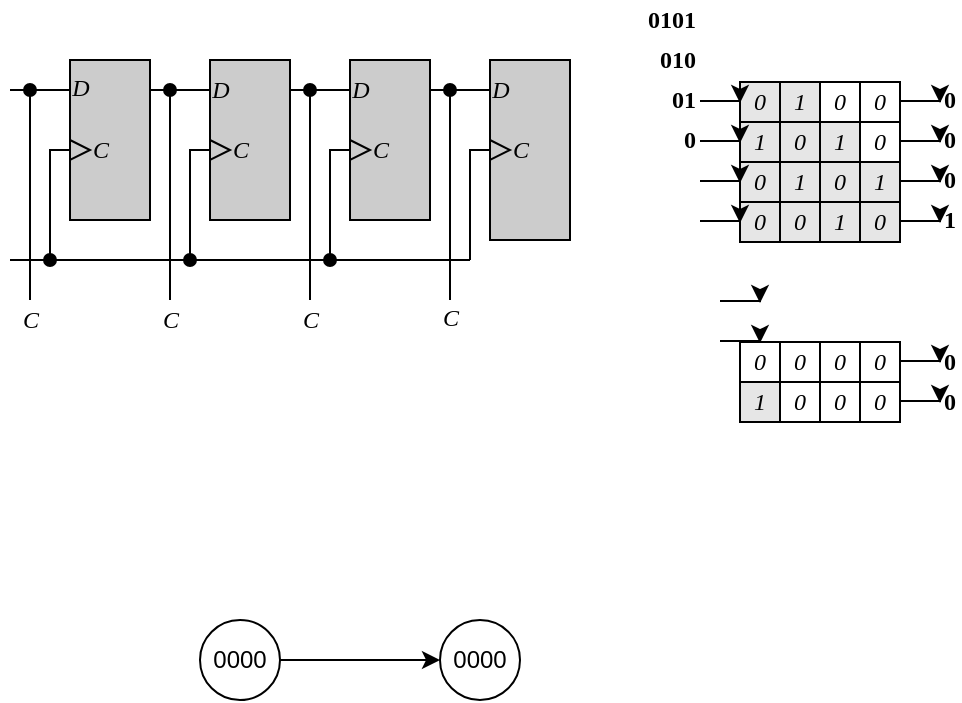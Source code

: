 <mxfile version="24.7.8">
  <diagram name="Página-1" id="tULwb6cwInRSYcNm1W4O">
    <mxGraphModel dx="592" dy="346" grid="1" gridSize="10" guides="1" tooltips="1" connect="1" arrows="1" fold="1" page="1" pageScale="1" pageWidth="827" pageHeight="1169" background="#ffffff" math="0" shadow="0">
      <root>
        <mxCell id="0" />
        <mxCell id="1" parent="0" />
        <mxCell id="D2A4vbr5BBzfwMiu7smM-7" value="" style="group" parent="1" vertex="1" connectable="0">
          <mxGeometry x="45" y="40" width="50" height="80" as="geometry" />
        </mxCell>
        <mxCell id="D2A4vbr5BBzfwMiu7smM-1" value="" style="rounded=0;whiteSpace=wrap;html=1;fillColor=#CCCCCC;strokeColor=#000000;" parent="D2A4vbr5BBzfwMiu7smM-7" vertex="1">
          <mxGeometry x="10" width="40" height="80" as="geometry" />
        </mxCell>
        <mxCell id="D2A4vbr5BBzfwMiu7smM-2" value="&lt;i&gt;&lt;font face=&quot;Times New Roman&quot;&gt;D&lt;/font&gt;&lt;/i&gt;" style="text;html=1;align=center;verticalAlign=middle;resizable=0;points=[];autosize=1;fontColor=#000000;" parent="D2A4vbr5BBzfwMiu7smM-7" vertex="1">
          <mxGeometry y="-1" width="30" height="30" as="geometry" />
        </mxCell>
        <mxCell id="D2A4vbr5BBzfwMiu7smM-5" value="&lt;i&gt;&lt;font face=&quot;Times New Roman&quot;&gt;C&lt;/font&gt;&lt;/i&gt;" style="text;html=1;align=center;verticalAlign=middle;resizable=0;points=[];autosize=1;fontColor=#000000;" parent="D2A4vbr5BBzfwMiu7smM-7" vertex="1">
          <mxGeometry x="10" y="30" width="30" height="30" as="geometry" />
        </mxCell>
        <mxCell id="D2A4vbr5BBzfwMiu7smM-6" value="" style="triangle;whiteSpace=wrap;html=1;fillColor=none;strokeColor=#000000;" parent="D2A4vbr5BBzfwMiu7smM-7" vertex="1">
          <mxGeometry x="10" y="40" width="10" height="10" as="geometry" />
        </mxCell>
        <mxCell id="D2A4vbr5BBzfwMiu7smM-8" value="" style="group" parent="1" vertex="1" connectable="0">
          <mxGeometry x="115" y="40" width="50" height="80" as="geometry" />
        </mxCell>
        <mxCell id="D2A4vbr5BBzfwMiu7smM-9" value="" style="rounded=0;whiteSpace=wrap;html=1;fillColor=#CCCCCC;strokeColor=#000000;" parent="D2A4vbr5BBzfwMiu7smM-8" vertex="1">
          <mxGeometry x="10" width="40" height="80" as="geometry" />
        </mxCell>
        <mxCell id="D2A4vbr5BBzfwMiu7smM-10" value="&lt;font face=&quot;Times New Roman&quot;&gt;&lt;i style=&quot;&quot;&gt;D&lt;/i&gt;&lt;/font&gt;" style="text;html=1;align=center;verticalAlign=middle;resizable=0;points=[];autosize=1;fontColor=#000000;" parent="D2A4vbr5BBzfwMiu7smM-8" vertex="1">
          <mxGeometry width="30" height="30" as="geometry" />
        </mxCell>
        <mxCell id="D2A4vbr5BBzfwMiu7smM-11" value="&lt;i&gt;&lt;font face=&quot;Times New Roman&quot;&gt;C&lt;/font&gt;&lt;/i&gt;" style="text;html=1;align=center;verticalAlign=middle;resizable=0;points=[];autosize=1;fontColor=#000000;" parent="D2A4vbr5BBzfwMiu7smM-8" vertex="1">
          <mxGeometry x="10" y="30" width="30" height="30" as="geometry" />
        </mxCell>
        <mxCell id="D2A4vbr5BBzfwMiu7smM-12" value="" style="triangle;whiteSpace=wrap;html=1;fillColor=none;strokeColor=#000000;" parent="D2A4vbr5BBzfwMiu7smM-8" vertex="1">
          <mxGeometry x="10" y="40" width="10" height="10" as="geometry" />
        </mxCell>
        <mxCell id="D2A4vbr5BBzfwMiu7smM-24" value="" style="endArrow=none;html=1;rounded=0;strokeColor=#000000;entryX=0;entryY=0.5;entryDx=0;entryDy=0;endFill=0;startArrow=oval;startFill=1;" parent="D2A4vbr5BBzfwMiu7smM-8" target="D2A4vbr5BBzfwMiu7smM-12" edge="1">
          <mxGeometry width="50" height="50" relative="1" as="geometry">
            <mxPoint y="100" as="sourcePoint" />
            <mxPoint x="10" y="40" as="targetPoint" />
            <Array as="points">
              <mxPoint y="45" />
            </Array>
          </mxGeometry>
        </mxCell>
        <mxCell id="D2A4vbr5BBzfwMiu7smM-13" value="" style="group" parent="1" vertex="1" connectable="0">
          <mxGeometry x="185" y="40" width="50" height="80" as="geometry" />
        </mxCell>
        <mxCell id="D2A4vbr5BBzfwMiu7smM-14" value="" style="rounded=0;whiteSpace=wrap;html=1;fillColor=#CCCCCC;strokeColor=#000000;" parent="D2A4vbr5BBzfwMiu7smM-13" vertex="1">
          <mxGeometry x="10" width="40" height="80" as="geometry" />
        </mxCell>
        <mxCell id="D2A4vbr5BBzfwMiu7smM-15" value="&lt;i&gt;&lt;font face=&quot;Times New Roman&quot;&gt;D&lt;/font&gt;&lt;/i&gt;" style="text;html=1;align=center;verticalAlign=middle;resizable=0;points=[];autosize=1;fontColor=#000000;" parent="D2A4vbr5BBzfwMiu7smM-13" vertex="1">
          <mxGeometry width="30" height="30" as="geometry" />
        </mxCell>
        <mxCell id="D2A4vbr5BBzfwMiu7smM-16" value="&lt;i&gt;&lt;font face=&quot;Times New Roman&quot;&gt;C&lt;/font&gt;&lt;/i&gt;" style="text;html=1;align=center;verticalAlign=middle;resizable=0;points=[];autosize=1;fontColor=#000000;" parent="D2A4vbr5BBzfwMiu7smM-13" vertex="1">
          <mxGeometry x="10" y="30" width="30" height="30" as="geometry" />
        </mxCell>
        <mxCell id="D2A4vbr5BBzfwMiu7smM-17" value="" style="triangle;whiteSpace=wrap;html=1;fillColor=none;strokeColor=#000000;" parent="D2A4vbr5BBzfwMiu7smM-13" vertex="1">
          <mxGeometry x="10" y="40" width="10" height="10" as="geometry" />
        </mxCell>
        <mxCell id="D2A4vbr5BBzfwMiu7smM-25" value="" style="endArrow=none;html=1;rounded=0;strokeColor=#000000;entryX=0;entryY=0.5;entryDx=0;entryDy=0;startArrow=oval;startFill=1;" parent="D2A4vbr5BBzfwMiu7smM-13" target="D2A4vbr5BBzfwMiu7smM-17" edge="1">
          <mxGeometry width="50" height="50" relative="1" as="geometry">
            <mxPoint y="100" as="sourcePoint" />
            <mxPoint x="10" y="50" as="targetPoint" />
            <Array as="points">
              <mxPoint y="45" />
            </Array>
          </mxGeometry>
        </mxCell>
        <mxCell id="D2A4vbr5BBzfwMiu7smM-32" value="" style="endArrow=none;html=1;rounded=0;strokeColor=#000000;" parent="D2A4vbr5BBzfwMiu7smM-13" edge="1">
          <mxGeometry width="50" height="50" relative="1" as="geometry">
            <mxPoint x="-20" y="15" as="sourcePoint" />
            <mxPoint x="10" y="15" as="targetPoint" />
          </mxGeometry>
        </mxCell>
        <mxCell id="D2A4vbr5BBzfwMiu7smM-18" value="" style="group" parent="1" vertex="1" connectable="0">
          <mxGeometry x="255" y="40" width="50" height="90" as="geometry" />
        </mxCell>
        <mxCell id="D2A4vbr5BBzfwMiu7smM-19" value="" style="rounded=0;whiteSpace=wrap;html=1;fillColor=#CCCCCC;strokeColor=#000000;" parent="D2A4vbr5BBzfwMiu7smM-18" vertex="1">
          <mxGeometry x="10" width="40" height="90" as="geometry" />
        </mxCell>
        <mxCell id="D2A4vbr5BBzfwMiu7smM-20" value="&lt;font face=&quot;Times New Roman&quot;&gt;&lt;i&gt;D&lt;/i&gt;&lt;/font&gt;" style="text;html=1;align=center;verticalAlign=middle;resizable=0;points=[];autosize=1;fontColor=#000000;" parent="D2A4vbr5BBzfwMiu7smM-18" vertex="1">
          <mxGeometry width="30" height="30" as="geometry" />
        </mxCell>
        <mxCell id="D2A4vbr5BBzfwMiu7smM-21" value="&lt;i&gt;&lt;font face=&quot;Times New Roman&quot;&gt;C&lt;/font&gt;&lt;/i&gt;" style="text;html=1;align=center;verticalAlign=middle;resizable=0;points=[];autosize=1;fontColor=#000000;" parent="D2A4vbr5BBzfwMiu7smM-18" vertex="1">
          <mxGeometry x="10" y="30" width="30" height="30" as="geometry" />
        </mxCell>
        <mxCell id="D2A4vbr5BBzfwMiu7smM-22" value="" style="triangle;whiteSpace=wrap;html=1;fillColor=none;strokeColor=#000000;" parent="D2A4vbr5BBzfwMiu7smM-18" vertex="1">
          <mxGeometry x="10" y="40" width="10" height="10" as="geometry" />
        </mxCell>
        <mxCell id="D2A4vbr5BBzfwMiu7smM-26" value="" style="endArrow=none;html=1;rounded=0;strokeColor=#000000;entryX=0;entryY=0.5;entryDx=0;entryDy=0;" parent="D2A4vbr5BBzfwMiu7smM-18" target="D2A4vbr5BBzfwMiu7smM-22" edge="1">
          <mxGeometry width="50" height="50" relative="1" as="geometry">
            <mxPoint y="100" as="sourcePoint" />
            <mxPoint x="10" y="50" as="targetPoint" />
            <Array as="points">
              <mxPoint y="45" />
            </Array>
          </mxGeometry>
        </mxCell>
        <mxCell id="D2A4vbr5BBzfwMiu7smM-23" value="" style="endArrow=none;html=1;rounded=0;strokeColor=#000000;entryX=0;entryY=0.5;entryDx=0;entryDy=0;startArrow=oval;startFill=1;" parent="1" target="D2A4vbr5BBzfwMiu7smM-6" edge="1">
          <mxGeometry width="50" height="50" relative="1" as="geometry">
            <mxPoint x="45" y="140" as="sourcePoint" />
            <mxPoint x="55" y="90" as="targetPoint" />
            <Array as="points">
              <mxPoint x="45" y="85" />
            </Array>
          </mxGeometry>
        </mxCell>
        <mxCell id="D2A4vbr5BBzfwMiu7smM-29" value="" style="endArrow=none;html=1;rounded=0;strokeColor=#000000;" parent="1" edge="1">
          <mxGeometry width="50" height="50" relative="1" as="geometry">
            <mxPoint x="25" y="140" as="sourcePoint" />
            <mxPoint x="255" y="140" as="targetPoint" />
          </mxGeometry>
        </mxCell>
        <mxCell id="D2A4vbr5BBzfwMiu7smM-30" value="" style="endArrow=none;html=1;rounded=0;strokeColor=#000000;" parent="1" edge="1">
          <mxGeometry width="50" height="50" relative="1" as="geometry">
            <mxPoint x="25" y="55" as="sourcePoint" />
            <mxPoint x="55" y="55" as="targetPoint" />
          </mxGeometry>
        </mxCell>
        <mxCell id="D2A4vbr5BBzfwMiu7smM-31" value="" style="endArrow=none;html=1;rounded=0;strokeColor=#000000;" parent="1" edge="1">
          <mxGeometry width="50" height="50" relative="1" as="geometry">
            <mxPoint x="95" y="55" as="sourcePoint" />
            <mxPoint x="125" y="55" as="targetPoint" />
          </mxGeometry>
        </mxCell>
        <mxCell id="D2A4vbr5BBzfwMiu7smM-33" value="" style="endArrow=none;html=1;rounded=0;strokeColor=#000000;" parent="1" edge="1">
          <mxGeometry width="50" height="50" relative="1" as="geometry">
            <mxPoint x="235" y="55" as="sourcePoint" />
            <mxPoint x="265" y="55" as="targetPoint" />
          </mxGeometry>
        </mxCell>
        <mxCell id="D2A4vbr5BBzfwMiu7smM-36" value="" style="endArrow=none;html=1;rounded=0;strokeColor=#000000;startArrow=oval;startFill=1;" parent="1" edge="1">
          <mxGeometry width="50" height="50" relative="1" as="geometry">
            <mxPoint x="105" y="55" as="sourcePoint" />
            <mxPoint x="105" y="160" as="targetPoint" />
          </mxGeometry>
        </mxCell>
        <mxCell id="D2A4vbr5BBzfwMiu7smM-37" value="" style="endArrow=none;html=1;rounded=0;strokeColor=#000000;startArrow=oval;startFill=1;" parent="1" edge="1">
          <mxGeometry width="50" height="50" relative="1" as="geometry">
            <mxPoint x="175" y="55" as="sourcePoint" />
            <mxPoint x="175" y="160" as="targetPoint" />
          </mxGeometry>
        </mxCell>
        <mxCell id="D2A4vbr5BBzfwMiu7smM-38" value="" style="endArrow=none;html=1;rounded=0;strokeColor=#000000;startArrow=oval;startFill=1;" parent="1" edge="1">
          <mxGeometry width="50" height="50" relative="1" as="geometry">
            <mxPoint x="35" y="55" as="sourcePoint" />
            <mxPoint x="35" y="160" as="targetPoint" />
          </mxGeometry>
        </mxCell>
        <mxCell id="D2A4vbr5BBzfwMiu7smM-39" value="" style="endArrow=none;html=1;rounded=0;strokeColor=#000000;startArrow=oval;startFill=1;" parent="1" edge="1">
          <mxGeometry width="50" height="50" relative="1" as="geometry">
            <mxPoint x="245" y="55" as="sourcePoint" />
            <mxPoint x="245" y="160" as="targetPoint" />
          </mxGeometry>
        </mxCell>
        <mxCell id="D2A4vbr5BBzfwMiu7smM-41" value="&lt;i&gt;&lt;font face=&quot;Times New Roman&quot;&gt;C&lt;/font&gt;&lt;/i&gt;" style="text;html=1;align=center;verticalAlign=middle;resizable=0;points=[];autosize=1;fontColor=#000000;" parent="1" vertex="1">
          <mxGeometry x="20" y="155" width="30" height="30" as="geometry" />
        </mxCell>
        <mxCell id="D2A4vbr5BBzfwMiu7smM-42" value="&lt;i&gt;&lt;font face=&quot;Times New Roman&quot;&gt;C&lt;/font&gt;&lt;/i&gt;" style="text;html=1;align=center;verticalAlign=middle;resizable=0;points=[];autosize=1;fontColor=#000000;" parent="1" vertex="1">
          <mxGeometry x="90" y="155" width="30" height="30" as="geometry" />
        </mxCell>
        <mxCell id="D2A4vbr5BBzfwMiu7smM-43" value="&lt;i&gt;&lt;font face=&quot;Times New Roman&quot;&gt;C&lt;/font&gt;&lt;/i&gt;" style="text;html=1;align=center;verticalAlign=middle;resizable=0;points=[];autosize=1;fontColor=#000000;" parent="1" vertex="1">
          <mxGeometry x="160" y="155" width="30" height="30" as="geometry" />
        </mxCell>
        <mxCell id="D2A4vbr5BBzfwMiu7smM-44" value="&lt;i&gt;&lt;font face=&quot;Times New Roman&quot;&gt;C&lt;/font&gt;&lt;/i&gt;" style="text;html=1;align=center;verticalAlign=middle;resizable=0;points=[];autosize=1;fontColor=#000000;" parent="1" vertex="1">
          <mxGeometry x="230" y="154" width="30" height="30" as="geometry" />
        </mxCell>
        <mxCell id="D2A4vbr5BBzfwMiu7smM-45" value="&lt;font color=&quot;#000000&quot; face=&quot;Times New Roman&quot;&gt;&lt;i&gt;0&lt;/i&gt;&lt;/font&gt;" style="rounded=0;whiteSpace=wrap;html=1;strokeColor=#000000;fillColor=#FFFFFF;" parent="1" vertex="1">
          <mxGeometry x="390" y="181" width="20" height="20" as="geometry" />
        </mxCell>
        <mxCell id="D2A4vbr5BBzfwMiu7smM-65" value="&lt;font color=&quot;#000000&quot; face=&quot;Times New Roman&quot;&gt;&lt;i&gt;0&lt;/i&gt;&lt;/font&gt;" style="rounded=0;whiteSpace=wrap;html=1;strokeColor=#000000;fillColor=#FFFFFF;" parent="1" vertex="1">
          <mxGeometry x="410" y="181" width="20" height="20" as="geometry" />
        </mxCell>
        <mxCell id="D2A4vbr5BBzfwMiu7smM-66" value="&lt;font color=&quot;#000000&quot; face=&quot;Times New Roman&quot;&gt;&lt;i&gt;0&lt;/i&gt;&lt;/font&gt;" style="rounded=0;whiteSpace=wrap;html=1;strokeColor=#000000;fillColor=#FFFFFF;" parent="1" vertex="1">
          <mxGeometry x="430" y="181" width="20" height="20" as="geometry" />
        </mxCell>
        <mxCell id="D2A4vbr5BBzfwMiu7smM-67" value="&lt;font color=&quot;#000000&quot; face=&quot;Times New Roman&quot;&gt;&lt;i&gt;0&lt;/i&gt;&lt;/font&gt;" style="rounded=0;whiteSpace=wrap;html=1;strokeColor=#000000;fillColor=#FFFFFF;" parent="1" vertex="1">
          <mxGeometry x="450" y="181" width="20" height="20" as="geometry" />
        </mxCell>
        <mxCell id="D2A4vbr5BBzfwMiu7smM-68" value="&lt;font color=&quot;#000000&quot; face=&quot;Times New Roman&quot;&gt;&lt;i&gt;1&lt;/i&gt;&lt;/font&gt;" style="rounded=0;whiteSpace=wrap;html=1;strokeColor=#000000;fillColor=#E6E6E6;" parent="1" vertex="1">
          <mxGeometry x="390" y="201" width="20" height="20" as="geometry" />
        </mxCell>
        <mxCell id="D2A4vbr5BBzfwMiu7smM-69" value="&lt;font color=&quot;#000000&quot; face=&quot;Times New Roman&quot;&gt;&lt;i&gt;0&lt;/i&gt;&lt;/font&gt;" style="rounded=0;whiteSpace=wrap;html=1;strokeColor=#000000;fillColor=#FFFFFF;" parent="1" vertex="1">
          <mxGeometry x="410" y="201" width="20" height="20" as="geometry" />
        </mxCell>
        <mxCell id="D2A4vbr5BBzfwMiu7smM-70" value="&lt;font color=&quot;#000000&quot; face=&quot;Times New Roman&quot;&gt;&lt;i&gt;0&lt;/i&gt;&lt;/font&gt;" style="rounded=0;whiteSpace=wrap;html=1;strokeColor=#000000;fillColor=#FFFFFF;" parent="1" vertex="1">
          <mxGeometry x="430" y="201" width="20" height="20" as="geometry" />
        </mxCell>
        <mxCell id="D2A4vbr5BBzfwMiu7smM-71" value="&lt;font color=&quot;#000000&quot; face=&quot;Times New Roman&quot;&gt;&lt;i&gt;0&lt;/i&gt;&lt;/font&gt;" style="rounded=0;whiteSpace=wrap;html=1;strokeColor=#000000;fillColor=#FFFFFF;" parent="1" vertex="1">
          <mxGeometry x="450" y="201" width="20" height="20" as="geometry" />
        </mxCell>
        <mxCell id="D2A4vbr5BBzfwMiu7smM-72" value="&lt;font color=&quot;#000000&quot; face=&quot;Times New Roman&quot;&gt;&lt;i&gt;0&lt;/i&gt;&lt;/font&gt;" style="rounded=0;whiteSpace=wrap;html=1;strokeColor=#000000;fillColor=#E6E6E6;" parent="1" vertex="1">
          <mxGeometry x="390" y="51" width="20" height="20" as="geometry" />
        </mxCell>
        <mxCell id="D2A4vbr5BBzfwMiu7smM-73" value="&lt;font color=&quot;#000000&quot; face=&quot;Times New Roman&quot;&gt;&lt;i&gt;1&lt;/i&gt;&lt;/font&gt;" style="rounded=0;whiteSpace=wrap;html=1;strokeColor=#000000;fillColor=#E6E6E6;" parent="1" vertex="1">
          <mxGeometry x="410" y="51" width="20" height="20" as="geometry" />
        </mxCell>
        <mxCell id="D2A4vbr5BBzfwMiu7smM-74" value="&lt;font color=&quot;#000000&quot; face=&quot;Times New Roman&quot;&gt;&lt;i&gt;0&lt;/i&gt;&lt;/font&gt;" style="rounded=0;whiteSpace=wrap;html=1;strokeColor=#000000;fillColor=#FFFFFF;" parent="1" vertex="1">
          <mxGeometry x="430" y="51" width="20" height="20" as="geometry" />
        </mxCell>
        <mxCell id="D2A4vbr5BBzfwMiu7smM-75" value="&lt;font color=&quot;#000000&quot; face=&quot;Times New Roman&quot;&gt;&lt;i&gt;0&lt;/i&gt;&lt;/font&gt;" style="rounded=0;whiteSpace=wrap;html=1;strokeColor=#000000;fillColor=#FFFFFF;" parent="1" vertex="1">
          <mxGeometry x="450" y="51" width="20" height="20" as="geometry" />
        </mxCell>
        <mxCell id="D2A4vbr5BBzfwMiu7smM-76" value="&lt;font color=&quot;#000000&quot; face=&quot;Times New Roman&quot;&gt;&lt;i&gt;1&lt;/i&gt;&lt;/font&gt;" style="rounded=0;whiteSpace=wrap;html=1;strokeColor=#000000;fillColor=#E6E6E6;" parent="1" vertex="1">
          <mxGeometry x="390" y="71" width="20" height="20" as="geometry" />
        </mxCell>
        <mxCell id="D2A4vbr5BBzfwMiu7smM-77" value="&lt;font color=&quot;#000000&quot; face=&quot;Times New Roman&quot;&gt;&lt;i&gt;0&lt;/i&gt;&lt;/font&gt;" style="rounded=0;whiteSpace=wrap;html=1;strokeColor=#000000;fillColor=#E6E6E6;" parent="1" vertex="1">
          <mxGeometry x="410" y="71" width="20" height="20" as="geometry" />
        </mxCell>
        <mxCell id="D2A4vbr5BBzfwMiu7smM-78" value="&lt;font color=&quot;#000000&quot; face=&quot;Times New Roman&quot;&gt;&lt;i&gt;1&lt;/i&gt;&lt;/font&gt;" style="rounded=0;whiteSpace=wrap;html=1;strokeColor=#000000;fillColor=#E6E6E6;" parent="1" vertex="1">
          <mxGeometry x="430" y="71" width="20" height="20" as="geometry" />
        </mxCell>
        <mxCell id="D2A4vbr5BBzfwMiu7smM-79" value="&lt;font color=&quot;#000000&quot; face=&quot;Times New Roman&quot;&gt;&lt;i&gt;0&lt;/i&gt;&lt;/font&gt;" style="rounded=0;whiteSpace=wrap;html=1;strokeColor=#000000;fillColor=#FFFFFF;" parent="1" vertex="1">
          <mxGeometry x="450" y="71" width="20" height="20" as="geometry" />
        </mxCell>
        <mxCell id="D2A4vbr5BBzfwMiu7smM-80" value="&lt;font color=&quot;#000000&quot; face=&quot;Times New Roman&quot;&gt;&lt;i&gt;0&lt;/i&gt;&lt;/font&gt;" style="rounded=0;whiteSpace=wrap;html=1;strokeColor=#000000;fillColor=#E6E6E6;" parent="1" vertex="1">
          <mxGeometry x="390" y="91" width="20" height="20" as="geometry" />
        </mxCell>
        <mxCell id="D2A4vbr5BBzfwMiu7smM-81" value="&lt;font color=&quot;#000000&quot; face=&quot;Times New Roman&quot;&gt;&lt;i&gt;1&lt;/i&gt;&lt;/font&gt;" style="rounded=0;whiteSpace=wrap;html=1;strokeColor=#000000;fillColor=#E6E6E6;" parent="1" vertex="1">
          <mxGeometry x="410" y="91" width="20" height="20" as="geometry" />
        </mxCell>
        <mxCell id="D2A4vbr5BBzfwMiu7smM-82" value="&lt;font color=&quot;#000000&quot; face=&quot;Times New Roman&quot;&gt;&lt;i&gt;0&lt;/i&gt;&lt;/font&gt;" style="rounded=0;whiteSpace=wrap;html=1;strokeColor=#000000;fillColor=#E6E6E6;" parent="1" vertex="1">
          <mxGeometry x="430" y="91" width="20" height="20" as="geometry" />
        </mxCell>
        <mxCell id="D2A4vbr5BBzfwMiu7smM-83" value="&lt;font color=&quot;#000000&quot; face=&quot;Times New Roman&quot;&gt;&lt;i&gt;1&lt;/i&gt;&lt;/font&gt;" style="rounded=0;whiteSpace=wrap;html=1;strokeColor=#000000;fillColor=#E6E6E6;" parent="1" vertex="1">
          <mxGeometry x="450" y="91" width="20" height="20" as="geometry" />
        </mxCell>
        <mxCell id="D2A4vbr5BBzfwMiu7smM-85" value="&lt;h1 style=&quot;margin-top: 0px; font-size: 12px;&quot;&gt;0101&lt;/h1&gt;" style="text;html=1;whiteSpace=wrap;overflow=hidden;rounded=0;fontColor=#000000;fontStyle=0;fontFamily=Times New Roman;fontSize=12;verticalAlign=middle;align=right;" parent="1" vertex="1">
          <mxGeometry x="340" y="10" width="30" height="20" as="geometry" />
        </mxCell>
        <mxCell id="D2A4vbr5BBzfwMiu7smM-86" value="&lt;h1 style=&quot;margin-top: 0px; font-size: 12px;&quot;&gt;010&lt;/h1&gt;" style="text;html=1;whiteSpace=wrap;overflow=hidden;rounded=0;fontColor=#000000;fontStyle=0;fontFamily=Times New Roman;fontSize=12;verticalAlign=middle;align=right;" parent="1" vertex="1">
          <mxGeometry x="340" y="30" width="30" height="20" as="geometry" />
        </mxCell>
        <mxCell id="D2A4vbr5BBzfwMiu7smM-87" value="&lt;h1 style=&quot;margin-top: 0px; font-size: 12px;&quot;&gt;01&lt;/h1&gt;" style="text;html=1;whiteSpace=wrap;overflow=hidden;rounded=0;fontColor=#000000;fontStyle=0;fontFamily=Times New Roman;fontSize=12;verticalAlign=middle;align=right;" parent="1" vertex="1">
          <mxGeometry x="340" y="50" width="30" height="20" as="geometry" />
        </mxCell>
        <mxCell id="D2A4vbr5BBzfwMiu7smM-89" style="edgeStyle=orthogonalEdgeStyle;rounded=0;orthogonalLoop=1;jettySize=auto;html=1;exitX=1;exitY=0.5;exitDx=0;exitDy=0;strokeColor=#000000;" parent="1" edge="1">
          <mxGeometry relative="1" as="geometry">
            <mxPoint x="370" y="80.5" as="sourcePoint" />
            <mxPoint x="390" y="81.5" as="targetPoint" />
          </mxGeometry>
        </mxCell>
        <mxCell id="D2A4vbr5BBzfwMiu7smM-88" value="&lt;h1 style=&quot;margin-top: 0px; font-size: 12px;&quot;&gt;0&lt;/h1&gt;" style="text;html=1;whiteSpace=wrap;overflow=hidden;rounded=0;fontColor=#000000;fontStyle=0;fontFamily=Times New Roman;fontSize=12;verticalAlign=middle;align=right;" parent="1" vertex="1">
          <mxGeometry x="340" y="70" width="30" height="20" as="geometry" />
        </mxCell>
        <mxCell id="D2A4vbr5BBzfwMiu7smM-91" style="edgeStyle=orthogonalEdgeStyle;rounded=0;orthogonalLoop=1;jettySize=auto;html=1;exitX=1;exitY=0.5;exitDx=0;exitDy=0;strokeColor=#000000;" parent="1" edge="1">
          <mxGeometry relative="1" as="geometry">
            <mxPoint x="380" y="180.5" as="sourcePoint" />
            <mxPoint x="400" y="181.5" as="targetPoint" />
          </mxGeometry>
        </mxCell>
        <mxCell id="D2A4vbr5BBzfwMiu7smM-92" style="edgeStyle=orthogonalEdgeStyle;rounded=0;orthogonalLoop=1;jettySize=auto;html=1;exitX=1;exitY=0.5;exitDx=0;exitDy=0;strokeColor=#000000;" parent="1" edge="1">
          <mxGeometry relative="1" as="geometry">
            <mxPoint x="370" y="60.5" as="sourcePoint" />
            <mxPoint x="390" y="61.5" as="targetPoint" />
          </mxGeometry>
        </mxCell>
        <mxCell id="D2A4vbr5BBzfwMiu7smM-93" style="edgeStyle=orthogonalEdgeStyle;rounded=0;orthogonalLoop=1;jettySize=auto;html=1;exitX=1;exitY=0.5;exitDx=0;exitDy=0;strokeColor=#000000;" parent="1" edge="1">
          <mxGeometry relative="1" as="geometry">
            <mxPoint x="380" y="160.5" as="sourcePoint" />
            <mxPoint x="400" y="161.5" as="targetPoint" />
          </mxGeometry>
        </mxCell>
        <mxCell id="D2A4vbr5BBzfwMiu7smM-94" style="edgeStyle=orthogonalEdgeStyle;rounded=0;orthogonalLoop=1;jettySize=auto;html=1;exitX=1;exitY=0.5;exitDx=0;exitDy=0;strokeColor=#000000;" parent="1" edge="1">
          <mxGeometry relative="1" as="geometry">
            <mxPoint x="370" y="100.5" as="sourcePoint" />
            <mxPoint x="390" y="101.5" as="targetPoint" />
          </mxGeometry>
        </mxCell>
        <mxCell id="D2A4vbr5BBzfwMiu7smM-95" value="&lt;h1 style=&quot;margin-top: 0px; font-size: 12px;&quot;&gt;0&lt;/h1&gt;" style="text;html=1;whiteSpace=wrap;overflow=hidden;rounded=0;fontColor=#000000;fontStyle=0;fontFamily=Times New Roman;fontSize=12;verticalAlign=middle;align=right;" parent="1" vertex="1">
          <mxGeometry x="490" y="181" width="10" height="20" as="geometry" />
        </mxCell>
        <mxCell id="D2A4vbr5BBzfwMiu7smM-98" style="edgeStyle=orthogonalEdgeStyle;rounded=0;orthogonalLoop=1;jettySize=auto;html=1;exitX=1;exitY=0.5;exitDx=0;exitDy=0;strokeColor=#000000;" parent="1" edge="1">
          <mxGeometry relative="1" as="geometry">
            <mxPoint x="470" y="80.5" as="sourcePoint" />
            <mxPoint x="490" y="81.5" as="targetPoint" />
          </mxGeometry>
        </mxCell>
        <mxCell id="D2A4vbr5BBzfwMiu7smM-100" style="edgeStyle=orthogonalEdgeStyle;rounded=0;orthogonalLoop=1;jettySize=auto;html=1;exitX=1;exitY=0.5;exitDx=0;exitDy=0;strokeColor=#000000;" parent="1" edge="1">
          <mxGeometry relative="1" as="geometry">
            <mxPoint x="470" y="210.5" as="sourcePoint" />
            <mxPoint x="490" y="211.5" as="targetPoint" />
          </mxGeometry>
        </mxCell>
        <mxCell id="D2A4vbr5BBzfwMiu7smM-101" style="edgeStyle=orthogonalEdgeStyle;rounded=0;orthogonalLoop=1;jettySize=auto;html=1;exitX=1;exitY=0.5;exitDx=0;exitDy=0;strokeColor=#000000;" parent="1" edge="1">
          <mxGeometry relative="1" as="geometry">
            <mxPoint x="470" y="60.5" as="sourcePoint" />
            <mxPoint x="490" y="61.5" as="targetPoint" />
          </mxGeometry>
        </mxCell>
        <mxCell id="D2A4vbr5BBzfwMiu7smM-102" style="edgeStyle=orthogonalEdgeStyle;rounded=0;orthogonalLoop=1;jettySize=auto;html=1;exitX=1;exitY=0.5;exitDx=0;exitDy=0;strokeColor=#000000;" parent="1" edge="1">
          <mxGeometry relative="1" as="geometry">
            <mxPoint x="470" y="190.5" as="sourcePoint" />
            <mxPoint x="490" y="191.5" as="targetPoint" />
          </mxGeometry>
        </mxCell>
        <mxCell id="D2A4vbr5BBzfwMiu7smM-103" style="edgeStyle=orthogonalEdgeStyle;rounded=0;orthogonalLoop=1;jettySize=auto;html=1;exitX=1;exitY=0.5;exitDx=0;exitDy=0;strokeColor=#000000;" parent="1" edge="1">
          <mxGeometry relative="1" as="geometry">
            <mxPoint x="470" y="100.5" as="sourcePoint" />
            <mxPoint x="490" y="101.5" as="targetPoint" />
          </mxGeometry>
        </mxCell>
        <mxCell id="D2A4vbr5BBzfwMiu7smM-104" value="&lt;h1 style=&quot;margin-top: 0px; font-size: 12px;&quot;&gt;0&lt;/h1&gt;" style="text;html=1;whiteSpace=wrap;overflow=hidden;rounded=0;fontColor=#000000;fontStyle=0;fontFamily=Times New Roman;fontSize=12;verticalAlign=middle;align=right;" parent="1" vertex="1">
          <mxGeometry x="490" y="50" width="10" height="20" as="geometry" />
        </mxCell>
        <mxCell id="D2A4vbr5BBzfwMiu7smM-105" value="&lt;h1 style=&quot;margin-top: 0px; font-size: 12px;&quot;&gt;0&lt;/h1&gt;" style="text;html=1;whiteSpace=wrap;overflow=hidden;rounded=0;fontColor=#000000;fontStyle=0;fontFamily=Times New Roman;fontSize=12;verticalAlign=middle;align=right;" parent="1" vertex="1">
          <mxGeometry x="490" y="70" width="10" height="20" as="geometry" />
        </mxCell>
        <mxCell id="D2A4vbr5BBzfwMiu7smM-106" value="&lt;h1 style=&quot;margin-top: 0px; font-size: 12px;&quot;&gt;0&lt;/h1&gt;" style="text;html=1;whiteSpace=wrap;overflow=hidden;rounded=0;fontColor=#000000;fontStyle=0;fontFamily=Times New Roman;fontSize=12;verticalAlign=middle;align=right;" parent="1" vertex="1">
          <mxGeometry x="490" y="90" width="10" height="20" as="geometry" />
        </mxCell>
        <mxCell id="D2A4vbr5BBzfwMiu7smM-107" value="&lt;h1 style=&quot;margin-top: 0px; font-size: 12px;&quot;&gt;0&lt;/h1&gt;" style="text;html=1;whiteSpace=wrap;overflow=hidden;rounded=0;fontColor=#000000;fontStyle=0;fontFamily=Times New Roman;fontSize=12;verticalAlign=middle;align=right;" parent="1" vertex="1">
          <mxGeometry x="490" y="201" width="10" height="20" as="geometry" />
        </mxCell>
        <mxCell id="D2A4vbr5BBzfwMiu7smM-108" value="&lt;font color=&quot;#000000&quot; face=&quot;Times New Roman&quot;&gt;&lt;i&gt;0&lt;/i&gt;&lt;/font&gt;" style="rounded=0;whiteSpace=wrap;html=1;strokeColor=#000000;fillColor=#E6E6E6;" parent="1" vertex="1">
          <mxGeometry x="390" y="111" width="20" height="20" as="geometry" />
        </mxCell>
        <mxCell id="D2A4vbr5BBzfwMiu7smM-109" value="&lt;font color=&quot;#000000&quot; face=&quot;Times New Roman&quot;&gt;&lt;i&gt;0&lt;/i&gt;&lt;/font&gt;" style="rounded=0;whiteSpace=wrap;html=1;strokeColor=#000000;fillColor=#E6E6E6;" parent="1" vertex="1">
          <mxGeometry x="410" y="111" width="20" height="20" as="geometry" />
        </mxCell>
        <mxCell id="D2A4vbr5BBzfwMiu7smM-110" value="&lt;font color=&quot;#000000&quot; face=&quot;Times New Roman&quot;&gt;&lt;i&gt;1&lt;/i&gt;&lt;/font&gt;" style="rounded=0;whiteSpace=wrap;html=1;strokeColor=#000000;fillColor=#E6E6E6;" parent="1" vertex="1">
          <mxGeometry x="430" y="111" width="20" height="20" as="geometry" />
        </mxCell>
        <mxCell id="D2A4vbr5BBzfwMiu7smM-111" value="&lt;font color=&quot;#000000&quot; face=&quot;Times New Roman&quot;&gt;&lt;i&gt;0&lt;/i&gt;&lt;/font&gt;" style="rounded=0;whiteSpace=wrap;html=1;strokeColor=#000000;fillColor=#E6E6E6;" parent="1" vertex="1">
          <mxGeometry x="450" y="111" width="20" height="20" as="geometry" />
        </mxCell>
        <mxCell id="D2A4vbr5BBzfwMiu7smM-112" style="edgeStyle=orthogonalEdgeStyle;rounded=0;orthogonalLoop=1;jettySize=auto;html=1;exitX=1;exitY=0.5;exitDx=0;exitDy=0;strokeColor=#000000;" parent="1" edge="1">
          <mxGeometry relative="1" as="geometry">
            <mxPoint x="370" y="120.5" as="sourcePoint" />
            <mxPoint x="390" y="121.5" as="targetPoint" />
          </mxGeometry>
        </mxCell>
        <mxCell id="D2A4vbr5BBzfwMiu7smM-113" style="edgeStyle=orthogonalEdgeStyle;rounded=0;orthogonalLoop=1;jettySize=auto;html=1;exitX=1;exitY=0.5;exitDx=0;exitDy=0;strokeColor=#000000;" parent="1" edge="1">
          <mxGeometry relative="1" as="geometry">
            <mxPoint x="470" y="120.5" as="sourcePoint" />
            <mxPoint x="490" y="121.5" as="targetPoint" />
          </mxGeometry>
        </mxCell>
        <mxCell id="D2A4vbr5BBzfwMiu7smM-114" value="&lt;h1 style=&quot;margin-top: 0px; font-size: 12px;&quot;&gt;1&lt;/h1&gt;" style="text;html=1;whiteSpace=wrap;overflow=hidden;rounded=0;fontColor=#000000;fontStyle=0;fontFamily=Times New Roman;fontSize=12;verticalAlign=middle;align=right;" parent="1" vertex="1">
          <mxGeometry x="490" y="110" width="10" height="20" as="geometry" />
        </mxCell>
        <mxCell id="aor_gYbChQD-pghPs2fc-12" value="" style="edgeStyle=orthogonalEdgeStyle;rounded=0;orthogonalLoop=1;jettySize=auto;html=1;" edge="1" parent="1" source="aor_gYbChQD-pghPs2fc-10" target="aor_gYbChQD-pghPs2fc-11">
          <mxGeometry relative="1" as="geometry" />
        </mxCell>
        <mxCell id="aor_gYbChQD-pghPs2fc-10" value="0000" style="ellipse;whiteSpace=wrap;html=1;aspect=fixed;fillColor=#FFFFFF;strokeColor=#000000;fontColor=#000000;" vertex="1" parent="1">
          <mxGeometry x="120" y="320" width="40" height="40" as="geometry" />
        </mxCell>
        <mxCell id="aor_gYbChQD-pghPs2fc-11" value="0000" style="ellipse;whiteSpace=wrap;html=1;aspect=fixed;fillColor=#FFFFFF;strokeColor=#000000;fontColor=#000000;" vertex="1" parent="1">
          <mxGeometry x="240" y="320" width="40" height="40" as="geometry" />
        </mxCell>
      </root>
    </mxGraphModel>
  </diagram>
</mxfile>
